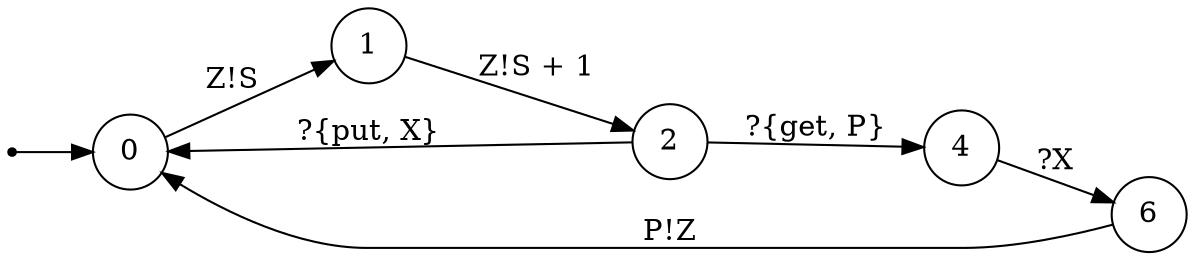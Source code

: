 digraph Communicating_Actor_Automata {

            rankdir=LR;
   size="100, 50"
  node [shape = doublecircle]; 

            node [shape = point]; START;
   node [shape = circle];
   START->0;

            
0 -> 1 [ label = "Z!S"];
1 -> 2 [ label = "Z!S + 1"];
2 -> 4 [ label = "?{get, P}"];
4 -> 6 [ label = "?X"];
6 -> 0 [ label = "P!Z"];
2 -> 0 [ label = "?{put, X}"];
}